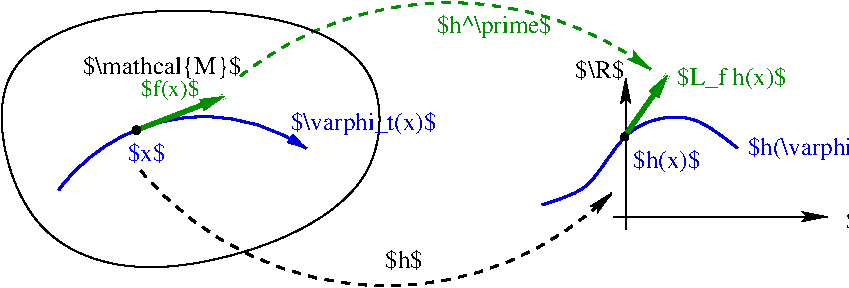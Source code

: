 #FIG 3.2  Produced by xfig version 3.2.5c
Landscape
Center
Metric
A4      
85.00
Single
-2
1200 2
5 1 1 2 0 7 50 0 -1 4.000 0 1 1 0 3600.724 1449.895 1845 2910 4230 3645 5212 3068
	2 1 1.00 60.00 120.00
5 1 0 2 10 7 50 -1 -1 0.000 0 0 1 0 2296.993 3816.061 1260 3048 1815 2619 3030 2754
	1 1 1.00 60.00 120.00
5 1 1 2 12 7 50 0 -1 4.000 0 0 1 0 4052.533 4104.785 2557 2235 4672 1792 5490 2190
	2 1 1.00 60.00 120.00
1 3 0 1 0 0 5 0 20 0.000 1 0.0000 1815 2622 27 27 1815 2622 1842 2622
1 3 0 1 0 0 5 0 20 0.000 1 0.0000 5302 2670 25 25 5302 2670 5327 2670
2 1 0 1 0 7 50 0 -1 0.000 0 0 -1 1 0 2
	2 1 1.00 60.00 120.00
	 5220 3240 6750 3240
2 1 0 1 0 7 50 0 -1 0.000 0 0 -1 0 1 2
	2 1 1.00 60.00 120.00
	 5310 2250 5310 3330
2 1 0 3 12 7 50 0 -1 0.000 0 0 -1 1 0 2
	1 1 1.00 75.00 150.00
	 1819 2620 2442 2380
2 1 0 3 12 7 50 0 -1 0.000 0 0 -1 1 0 2
	1 1 1.00 75.00 150.00
	 5303 2662 5610 2227
3 1 0 1 0 7 50 -1 -1 0.000 0 0 0 8
	 675 2115 1710 1710 3015 1800 3600 2205 3555 2970 2925 3420
	 1890 3690 990 3420
	 1.000 1.000 1.000 1.000 1.000 1.000 1.000 1.000
3 0 0 2 10 7 51 0 -1 0.000 0 0 0 5
	 4713 3154 5073 3064 5298 2569 5793 2479 6108 2749
	 0.000 1.000 1.000 1.000 0.000
4 0 0 50 0 0 12 0.0000 2 165 405 4950 2250 $\\R$\001
4 0 0 50 0 0 12 0.0000 2 180 1275 1432 2219 $\\mathcal{M}$\001
4 0 0 50 0 0 12 0.0000 2 165 315 3592 3607 $h$\001
4 0 0 50 0 0 12 0.0000 2 165 270 6885 3330 $t$\001
4 0 1 50 0 0 12 0.0000 2 165 315 1751 2839 $x$\001
4 0 10 50 0 0 12 0.0000 2 195 1185 2917 2617 $\\varphi_t(x)$\001
4 0 10 50 0 0 12 0.0000 2 195 1410 6180 2797 $h(\\varphi_t(x))$\001
4 0 10 50 0 0 12 0.0000 2 180 540 5362 2895 $h(x)$\001
4 0 12 50 0 0 12 0.0000 2 195 930 3959 1927 $h^\\prime$\001
4 0 12 50 0 0 11 0.0000 2 165 450 1850 2377 $f(x)$\001
4 0 12 50 0 0 12 0.0000 2 180 870 5677 2302 $L_f h(x)$\001
